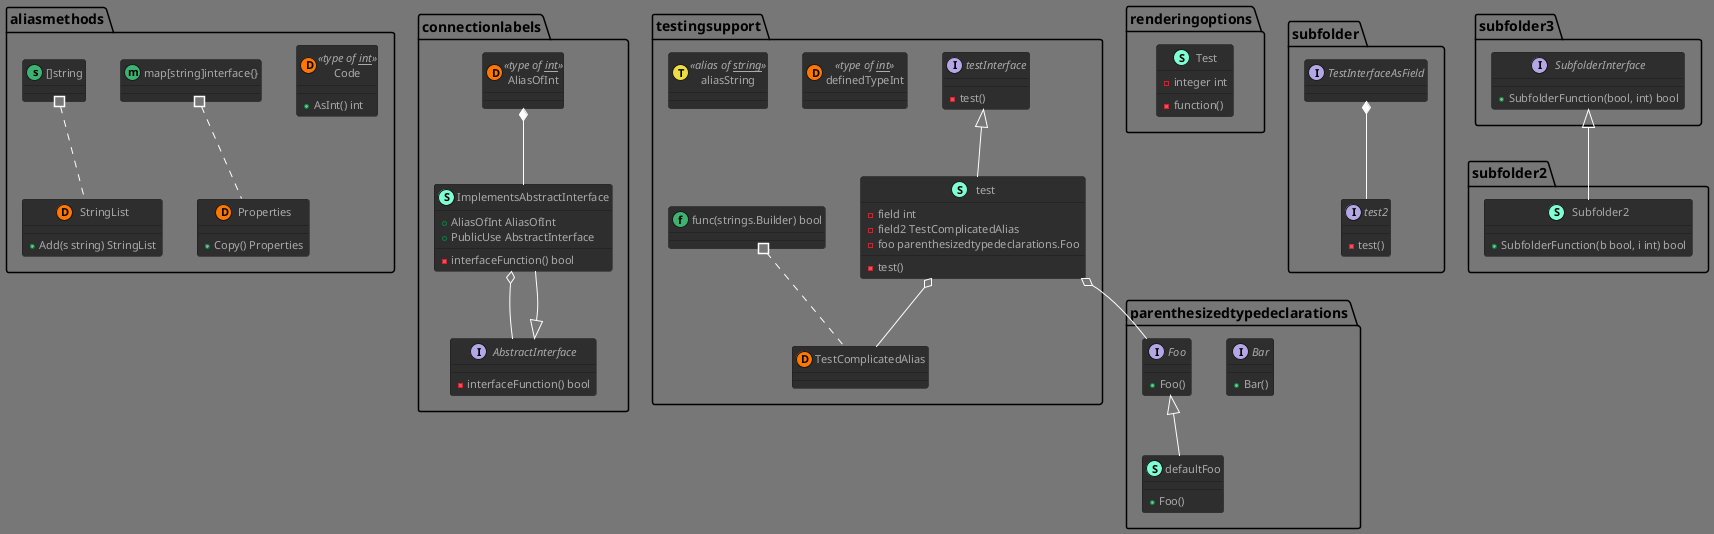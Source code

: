@startuml
!theme reddress-darkorange
skinparam class {
    attributeIconSize 8
}
namespace aliasmethods {
    class "Code"  << (D,  ff7700ff) type of __int__ >> {
        + AsInt() int
    }
    class "Properties"  << (D,  ff7700ff)  >> {
        + Copy() Properties
    }
    class "StringList"  << (D,  ff7700ff)  >> {
        + Add(s string) StringList
    }
}
namespace aliasmethods {
    class "map[string]interface{}" as mapstringinterface << (m,  3cb371ff)  >> {
    }
}
"aliasmethods.mapstringinterface" #.. "aliasmethods.Properties"
namespace aliasmethods {
    class "[]string" as string << (s,  3cb371ff)  >> {
    }
}
"aliasmethods.string" #.. "aliasmethods.StringList"
namespace connectionlabels {
    class "ImplementsAbstractInterface"  << (S,  7fffd4ff)  >> {
        + AliasOfInt AliasOfInt
        + PublicUse AbstractInterface
        - interfaceFunction() bool
    }
    interface AbstractInterface {
        - interfaceFunction() bool
    }
    class "AliasOfInt"  << (D,  ff7700ff) type of __int__ >> {
    }
}
"connectionlabels.AliasOfInt" *-- "connectionlabels.ImplementsAbstractInterface"
"connectionlabels.AbstractInterface" <|-- "connectionlabels.ImplementsAbstractInterface"
"connectionlabels.ImplementsAbstractInterface" o-- "connectionlabels.AbstractInterface"
namespace parenthesizedtypedeclarations {
    class "defaultFoo"  << (S,  7fffd4ff)  >> {
        + Foo() 
    }
    interface Bar {
        + Bar() 
    }
    interface Foo {
        + Foo() 
    }
}
"parenthesizedtypedeclarations.Foo" <|-- "parenthesizedtypedeclarations.defaultFoo"
namespace renderingoptions {
    class "Test"  << (S,  7fffd4ff)  >> {
        - integer int
        - function() 
    }
}
namespace subfolder {
    interface TestInterfaceAsField {
    }
    interface test2 {
        - test() 
    }
}
"subfolder.TestInterfaceAsField" *-- "subfolder.test2"
namespace subfolder2 {
    class "Subfolder2"  << (S,  7fffd4ff)  >> {
        + SubfolderFunction(b bool, i int) bool
    }
}
"subfolder3.SubfolderInterface" <|-- "subfolder2.Subfolder2"
namespace subfolder3 {
    interface SubfolderInterface {
        + SubfolderFunction(bool, int) bool
    }
}
namespace testingsupport {
    class "test"  << (S,  7fffd4ff)  >> {
        - field int
        - field2 TestComplicatedAlias
        - foo parenthesizedtypedeclarations.Foo
        - test() 
    }
    interface testInterface {
        - test() 
    }
    class "TestComplicatedAlias"  << (D,  ff7700ff)  >> {
    }
    class "definedTypeInt"  << (D,  ff7700ff) type of __int__ >> {
    }
}
"testingsupport.testInterface" <|-- "testingsupport.test"
"testingsupport.test" o-- "parenthesizedtypedeclarations.Foo"
"testingsupport.test" o-- "testingsupport.TestComplicatedAlias"
namespace testingsupport {
    class "func(strings.Builder) bool" as funcstringsBuilderbool << (f,  3cb371ff)  >> {
    }
}
"testingsupport.funcstringsBuilderbool" #.. "testingsupport.TestComplicatedAlias"
namespace testingsupport {
    class "aliasString"  << (T,  eddc44ff) alias of __string__ >> {
    }
}
@enduml
